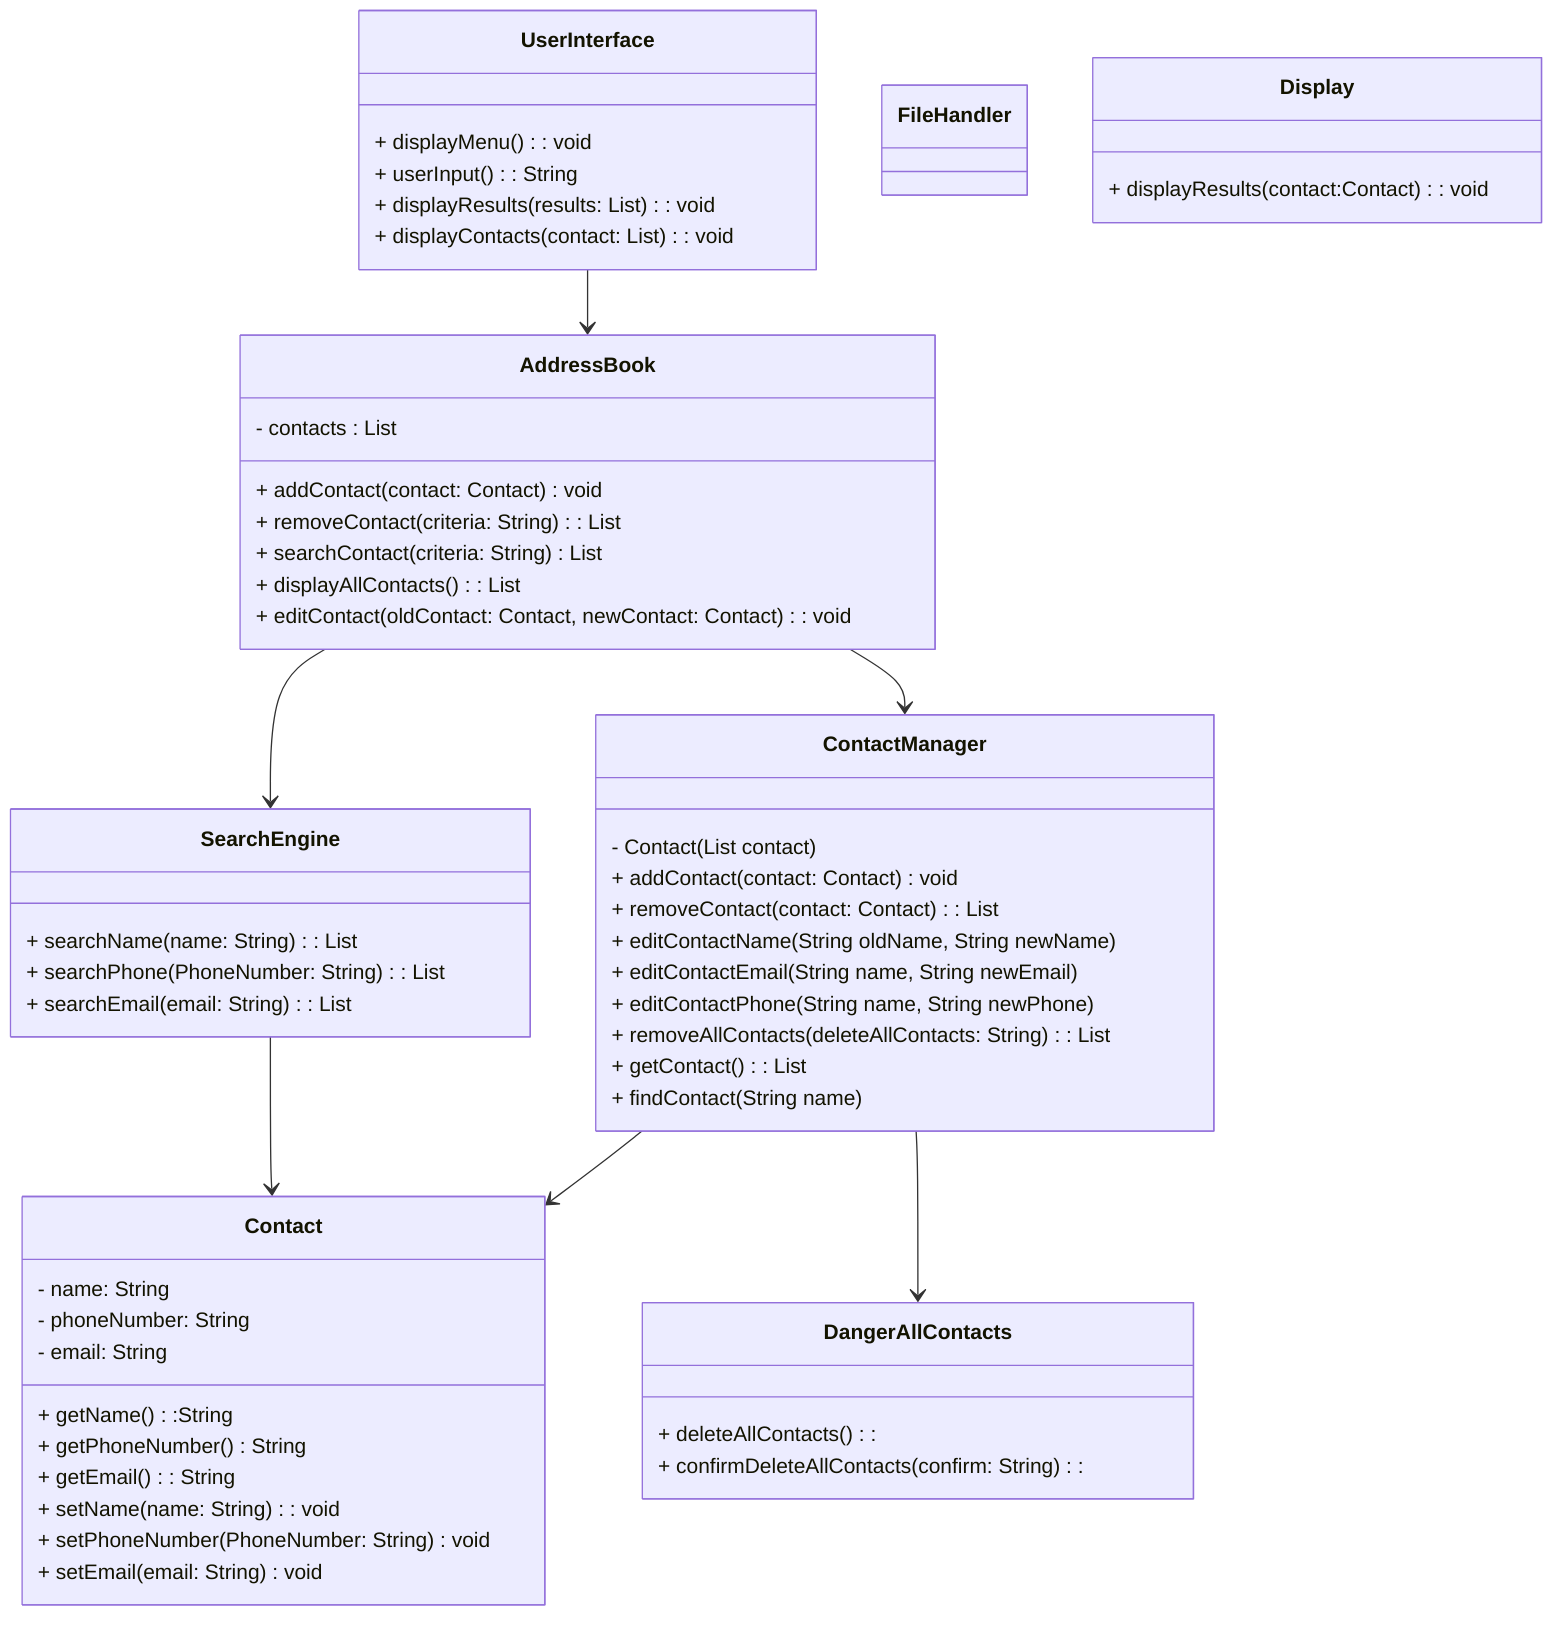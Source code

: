 classDiagram

    class AddressBook{
        - contacts : List<Contact>
        + addContact(contact: Contact) void
        + removeContact(criteria: String): List<Contact>
        + searchContact(criteria: String) List<cContact>
        + displayAllContacts(): List<cContact>
        + editContact(oldContact: Contact, newContact: Contact): void
    }

    class Contact{
        - name: String
        - phoneNumber: String
        - email: String
        + getName():String
        + getPhoneNumber() String
        + getEmail(): String
        + setName(name: String): void
        + setPhoneNumber(PhoneNumber: String) void
        + setEmail(email: String) void
    }

    class ContactManager {
        - Contact (List contact)
        + addContact(contact: Contact) void
        + removeContact(contact: Contact): List<Contact>
        + editContactName(String oldName, String newName)
        + editContactEmail(String name, String newEmail)
        + editContactPhone(String name, String newPhone)
        + removeAllContacts(deleteAllContacts: String): List<cContact>
        + getContact(): List
        + findContact(String name)

    }

    class SearchEngine {
        + searchName(name: String): List<cContact>
        + searchPhone(PhoneNumber: String): List<cContact>
        + searchEmail(email: String): List<cContact>

    }

    class UserInterface {
    + displayMenu(): void
    + userInput(): String
    + displayResults(results: List<cContact>): void
    + displayContacts(contact: List<cContact>): void
    }

    class FileHandler {

    }

    class Display {
        + displayResults(contact:Contact): void
    }
    class DangerAllContacts {
        + deleteAllContacts():
        + confirmDeleteAllContacts(confirm: String):
    }

UserInterface --> AddressBook
AddressBook  --> ContactManager
AddressBook --> SearchEngine
ContactManager --> Contact
ContactManager --> DangerAllContacts
SearchEngine --> Contact